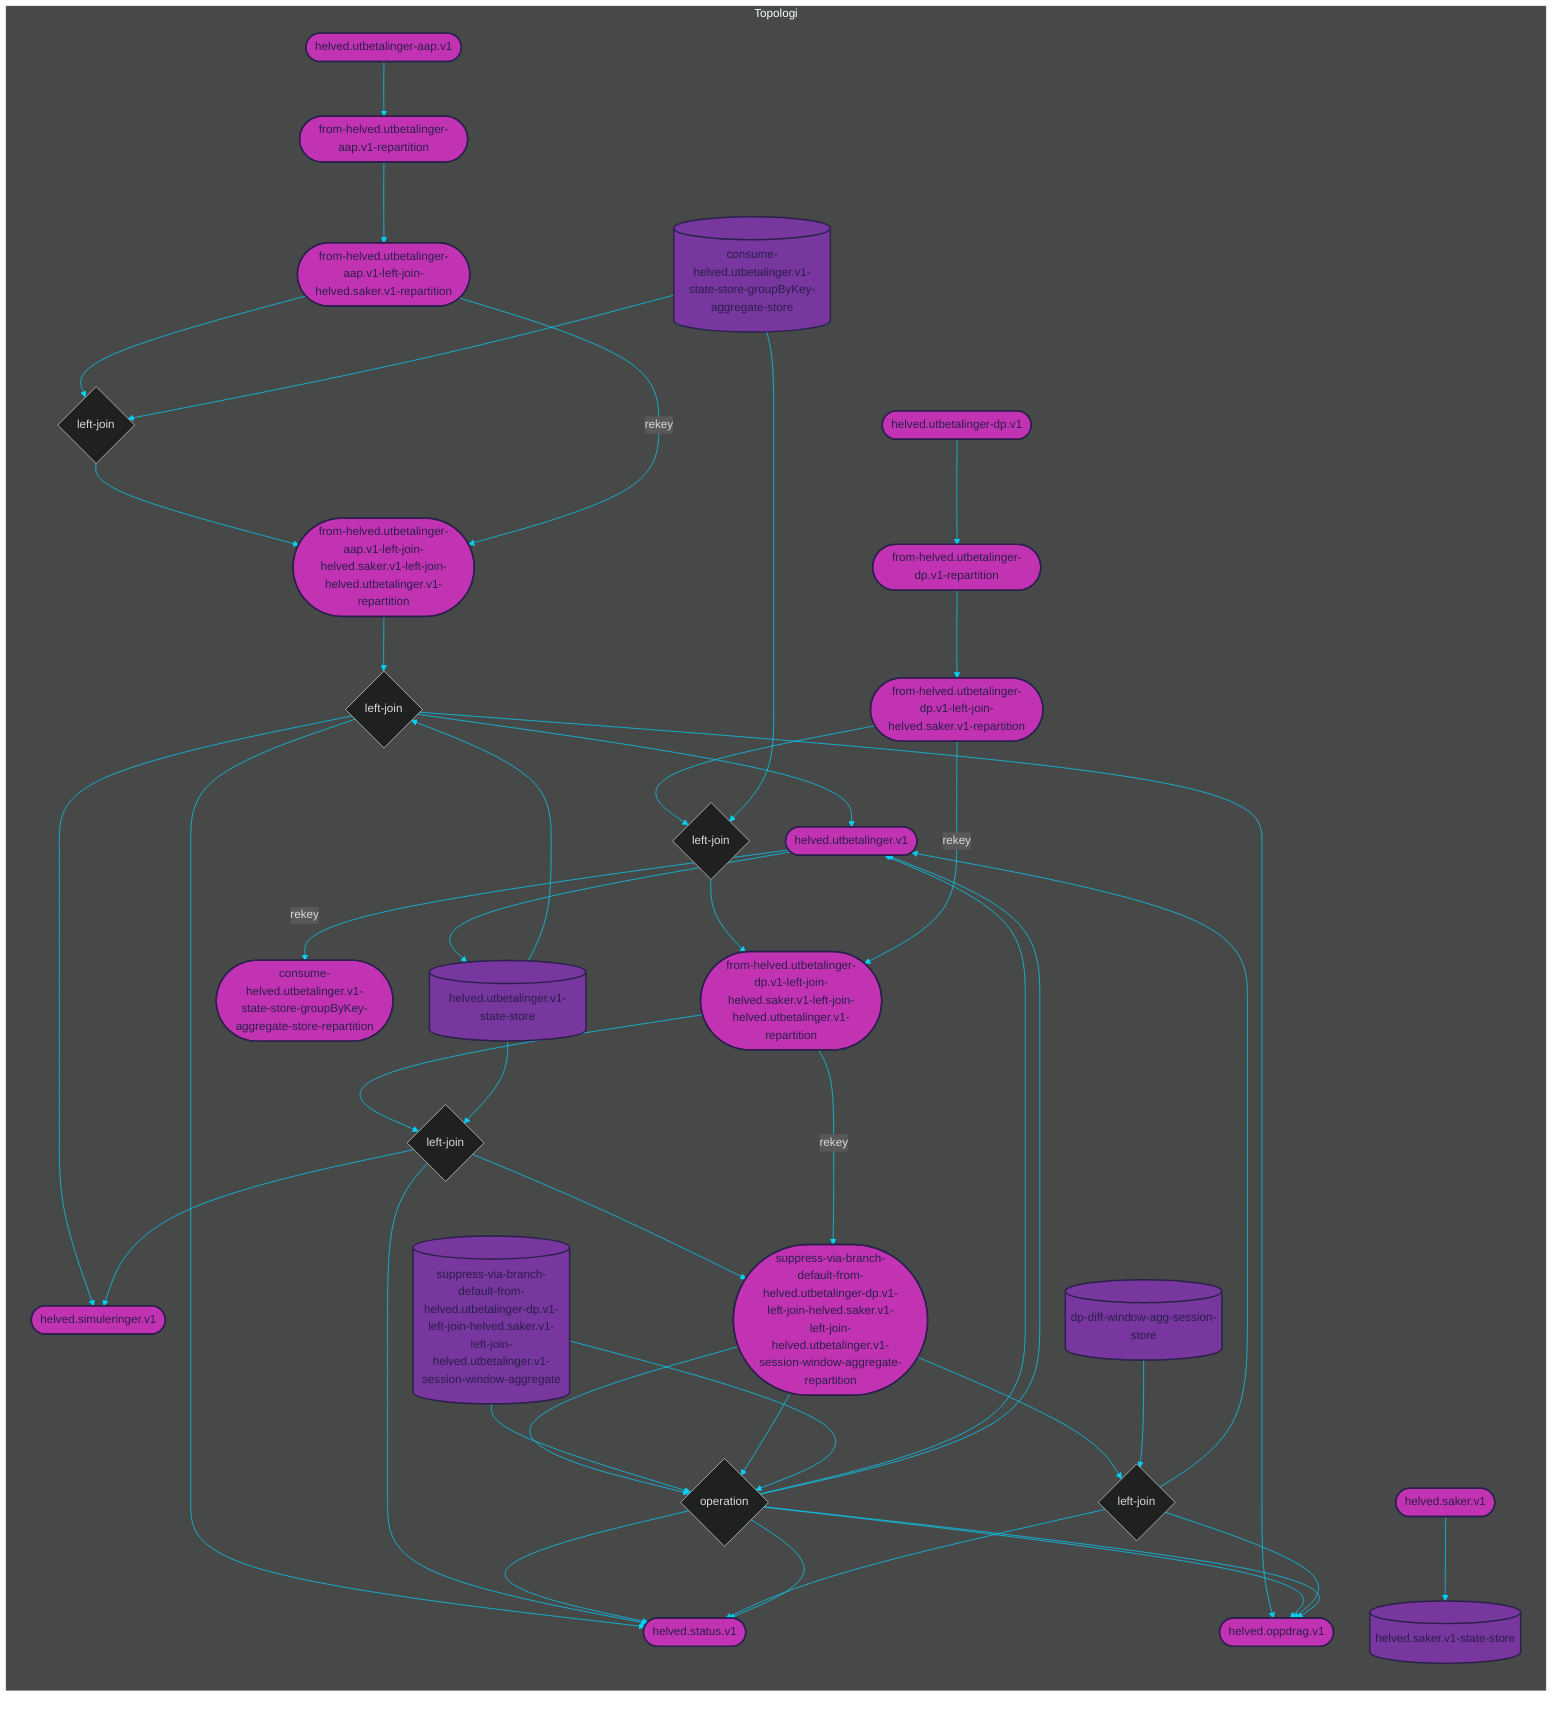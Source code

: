 %%{init: {'theme': 'dark', 'themeVariables': { 'primaryColor': '#07cff6', 'textColor': '#dad9e0', 'lineColor': '#07cff6'}}}%%

graph LR

subgraph Topologi
    %% TOPICS
    from-helved.utbetalinger-aap.v1-left-join-helved.saker.v1-left-join-helved.utbetalinger.v1-repartition([from-helved.utbetalinger-aap.v1-left-join-helved.saker.v1-left-join-helved.utbetalinger.v1-repartition])
	from-helved.utbetalinger-dp.v1-left-join-helved.saker.v1-left-join-helved.utbetalinger.v1-repartition([from-helved.utbetalinger-dp.v1-left-join-helved.saker.v1-left-join-helved.utbetalinger.v1-repartition])
	helved.utbetalinger.v1([helved.utbetalinger.v1])
	consume-helved.utbetalinger.v1-state-store-groupByKey-aggregate-store-repartition([consume-helved.utbetalinger.v1-state-store-groupByKey-aggregate-store-repartition])
	helved.oppdrag.v1([helved.oppdrag.v1])
	helved.simuleringer.v1([helved.simuleringer.v1])
	helved.status.v1([helved.status.v1])
	suppress-via-branch-default-from-helved.utbetalinger-dp.v1-left-join-helved.saker.v1-left-join-helved.utbetalinger.v1-session-window-aggregate-repartition([suppress-via-branch-default-from-helved.utbetalinger-dp.v1-left-join-helved.saker.v1-left-join-helved.utbetalinger.v1-session-window-aggregate-repartition])
	from-helved.utbetalinger-aap.v1-left-join-helved.saker.v1-repartition([from-helved.utbetalinger-aap.v1-left-join-helved.saker.v1-repartition])
	from-helved.utbetalinger-dp.v1-left-join-helved.saker.v1-repartition([from-helved.utbetalinger-dp.v1-left-join-helved.saker.v1-repartition])
	helved.saker.v1([helved.saker.v1])
	helved.utbetalinger-aap.v1([helved.utbetalinger-aap.v1])
	from-helved.utbetalinger-aap.v1-repartition([from-helved.utbetalinger-aap.v1-repartition])
	helved.utbetalinger-dp.v1([helved.utbetalinger-dp.v1])
	from-helved.utbetalinger-dp.v1-repartition([from-helved.utbetalinger-dp.v1-repartition])

    %% JOINS
    from-helved.utbetalinger-aap.v1-left-join-helved.saker.v1-left-join-helved.utbetalinger.v1{left-join}
	from-helved.utbetalinger-dp.v1-left-join-helved.saker.v1-left-join-helved.utbetalinger.v1{left-join}
	from-helved.utbetalinger-aap.v1-left-join-helved.saker.v1{left-join}
	from-helved.utbetalinger-dp.v1-left-join-helved.saker.v1{left-join}
	via-branch-default-from-helved.utbetalinger-dp.v1-left-join-helved.saker.v1-left-join-helved.utbetalinger.v1-session-window-operation-reduced{left-join}
	suppress-via-branch-default-from-helved.utbetalinger-dp.v1-left-join-helved.saker.v1-left-join-helved.utbetalinger.v1-session-window{left-join}

    %% STATE PROCESSORS
    via-branch-default-from-helved.utbetalinger-dp.v1-left-join-helved.saker.v1-left-join-helved.utbetalinger.v1-session-window-operation-reduced{operation}
    
    %% STATE STORES
    helved.utbetalinger.v1-state-store[(helved.utbetalinger.v1-state-store)]
	consume-helved.utbetalinger.v1-state-store-groupByKey-aggregate-store[(consume-helved.utbetalinger.v1-state-store-groupByKey-aggregate-store)]
	suppress-via-branch-default-from-helved.utbetalinger-dp.v1-left-join-helved.saker.v1-left-join-helved.utbetalinger.v1-session-window-aggregate[(suppress-via-branch-default-from-helved.utbetalinger-dp.v1-left-join-helved.saker.v1-left-join-helved.utbetalinger.v1-session-window-aggregate)]
	dp-diff-window-agg-session-store[(dp-diff-window-agg-session-store)]
	helved.saker.v1-state-store[(helved.saker.v1-state-store)]
    
    %% DATABASES
    
    

    %% PROCESSOR API JOBS
    
    
    %% JOIN STREAMS
    from-helved.utbetalinger-aap.v1-left-join-helved.saker.v1-left-join-helved.utbetalinger.v1-repartition --> from-helved.utbetalinger-aap.v1-left-join-helved.saker.v1-left-join-helved.utbetalinger.v1
	helved.utbetalinger.v1-state-store --> from-helved.utbetalinger-aap.v1-left-join-helved.saker.v1-left-join-helved.utbetalinger.v1
	from-helved.utbetalinger-aap.v1-left-join-helved.saker.v1-left-join-helved.utbetalinger.v1 --> helved.status.v1
	from-helved.utbetalinger-aap.v1-left-join-helved.saker.v1-left-join-helved.utbetalinger.v1 --> helved.simuleringer.v1
	from-helved.utbetalinger-aap.v1-left-join-helved.saker.v1-left-join-helved.utbetalinger.v1 --> helved.utbetalinger.v1
	from-helved.utbetalinger-aap.v1-left-join-helved.saker.v1-left-join-helved.utbetalinger.v1 --> helved.oppdrag.v1
	from-helved.utbetalinger-dp.v1-left-join-helved.saker.v1-left-join-helved.utbetalinger.v1-repartition --> from-helved.utbetalinger-dp.v1-left-join-helved.saker.v1-left-join-helved.utbetalinger.v1
	helved.utbetalinger.v1-state-store --> from-helved.utbetalinger-dp.v1-left-join-helved.saker.v1-left-join-helved.utbetalinger.v1
	from-helved.utbetalinger-dp.v1-left-join-helved.saker.v1-left-join-helved.utbetalinger.v1 --> helved.simuleringer.v1
	from-helved.utbetalinger-dp.v1-left-join-helved.saker.v1-left-join-helved.utbetalinger.v1 --> helved.status.v1
	from-helved.utbetalinger-dp.v1-left-join-helved.saker.v1-left-join-helved.utbetalinger.v1 --> suppress-via-branch-default-from-helved.utbetalinger-dp.v1-left-join-helved.saker.v1-left-join-helved.utbetalinger.v1-session-window-aggregate-repartition
	from-helved.utbetalinger-aap.v1-left-join-helved.saker.v1-repartition --> from-helved.utbetalinger-aap.v1-left-join-helved.saker.v1
	consume-helved.utbetalinger.v1-state-store-groupByKey-aggregate-store --> from-helved.utbetalinger-aap.v1-left-join-helved.saker.v1
	from-helved.utbetalinger-aap.v1-left-join-helved.saker.v1 --> from-helved.utbetalinger-aap.v1-left-join-helved.saker.v1-left-join-helved.utbetalinger.v1-repartition
	from-helved.utbetalinger-dp.v1-left-join-helved.saker.v1-repartition --> from-helved.utbetalinger-dp.v1-left-join-helved.saker.v1
	consume-helved.utbetalinger.v1-state-store-groupByKey-aggregate-store --> from-helved.utbetalinger-dp.v1-left-join-helved.saker.v1
	from-helved.utbetalinger-dp.v1-left-join-helved.saker.v1 --> from-helved.utbetalinger-dp.v1-left-join-helved.saker.v1-left-join-helved.utbetalinger.v1-repartition
	suppress-via-branch-default-from-helved.utbetalinger-dp.v1-left-join-helved.saker.v1-left-join-helved.utbetalinger.v1-session-window-aggregate-repartition --> via-branch-default-from-helved.utbetalinger-dp.v1-left-join-helved.saker.v1-left-join-helved.utbetalinger.v1-session-window-operation-reduced
	suppress-via-branch-default-from-helved.utbetalinger-dp.v1-left-join-helved.saker.v1-left-join-helved.utbetalinger.v1-session-window-aggregate --> via-branch-default-from-helved.utbetalinger-dp.v1-left-join-helved.saker.v1-left-join-helved.utbetalinger.v1-session-window-operation-reduced
	via-branch-default-from-helved.utbetalinger-dp.v1-left-join-helved.saker.v1-left-join-helved.utbetalinger.v1-session-window-operation-reduced --> helved.utbetalinger.v1
	via-branch-default-from-helved.utbetalinger-dp.v1-left-join-helved.saker.v1-left-join-helved.utbetalinger.v1-session-window-operation-reduced --> helved.oppdrag.v1
	via-branch-default-from-helved.utbetalinger-dp.v1-left-join-helved.saker.v1-left-join-helved.utbetalinger.v1-session-window-operation-reduced --> helved.status.v1
	suppress-via-branch-default-from-helved.utbetalinger-dp.v1-left-join-helved.saker.v1-left-join-helved.utbetalinger.v1-session-window-aggregate-repartition --> suppress-via-branch-default-from-helved.utbetalinger-dp.v1-left-join-helved.saker.v1-left-join-helved.utbetalinger.v1-session-window
	dp-diff-window-agg-session-store --> suppress-via-branch-default-from-helved.utbetalinger-dp.v1-left-join-helved.saker.v1-left-join-helved.utbetalinger.v1-session-window
	suppress-via-branch-default-from-helved.utbetalinger-dp.v1-left-join-helved.saker.v1-left-join-helved.utbetalinger.v1-session-window --> helved.utbetalinger.v1
	suppress-via-branch-default-from-helved.utbetalinger-dp.v1-left-join-helved.saker.v1-left-join-helved.utbetalinger.v1-session-window --> helved.oppdrag.v1
	suppress-via-branch-default-from-helved.utbetalinger-dp.v1-left-join-helved.saker.v1-left-join-helved.utbetalinger.v1-session-window --> helved.status.v1

    %% TABLE STREAMS
    helved.utbetalinger.v1 --> helved.utbetalinger.v1-state-store
	helved.saker.v1 --> helved.saker.v1-state-store

    %% JOB STREAMS
    
    
    %% BRANCH STREAMS
    

    %% REPARTITION STREAMS
    from-helved.utbetalinger-dp.v1-left-join-helved.saker.v1-left-join-helved.utbetalinger.v1-repartition --> |rekey| suppress-via-branch-default-from-helved.utbetalinger-dp.v1-left-join-helved.saker.v1-left-join-helved.utbetalinger.v1-session-window-aggregate-repartition
	helved.utbetalinger.v1 --> |rekey| consume-helved.utbetalinger.v1-state-store-groupByKey-aggregate-store-repartition
	from-helved.utbetalinger-aap.v1-left-join-helved.saker.v1-repartition --> |rekey| from-helved.utbetalinger-aap.v1-left-join-helved.saker.v1-left-join-helved.utbetalinger.v1-repartition
	from-helved.utbetalinger-dp.v1-left-join-helved.saker.v1-repartition --> |rekey| from-helved.utbetalinger-dp.v1-left-join-helved.saker.v1-left-join-helved.utbetalinger.v1-repartition
    
    %% BASIC STREAMS
    helved.utbetalinger-aap.v1 --> from-helved.utbetalinger-aap.v1-repartition
	from-helved.utbetalinger-aap.v1-repartition --> from-helved.utbetalinger-aap.v1-left-join-helved.saker.v1-repartition
	helved.utbetalinger-dp.v1 --> from-helved.utbetalinger-dp.v1-repartition
	from-helved.utbetalinger-dp.v1-repartition --> from-helved.utbetalinger-dp.v1-left-join-helved.saker.v1-repartition
    
    %% CUSTOM PROCESS STREAMS
    suppress-via-branch-default-from-helved.utbetalinger-dp.v1-left-join-helved.saker.v1-left-join-helved.utbetalinger.v1-session-window-aggregate-repartition --> via-branch-default-from-helved.utbetalinger-dp.v1-left-join-helved.saker.v1-left-join-helved.utbetalinger.v1-session-window-operation-reduced
	suppress-via-branch-default-from-helved.utbetalinger-dp.v1-left-join-helved.saker.v1-left-join-helved.utbetalinger.v1-session-window-aggregate --> via-branch-default-from-helved.utbetalinger-dp.v1-left-join-helved.saker.v1-left-join-helved.utbetalinger.v1-session-window-operation-reduced
	via-branch-default-from-helved.utbetalinger-dp.v1-left-join-helved.saker.v1-left-join-helved.utbetalinger.v1-session-window-operation-reduced --> helved.utbetalinger.v1
	via-branch-default-from-helved.utbetalinger-dp.v1-left-join-helved.saker.v1-left-join-helved.utbetalinger.v1-session-window-operation-reduced --> helved.oppdrag.v1
	via-branch-default-from-helved.utbetalinger-dp.v1-left-join-helved.saker.v1-left-join-helved.utbetalinger.v1-session-window-operation-reduced --> helved.status.v1
end

%% COLORS
%% light    #dad9e0
%% purple   #78369f
%% pink     #c233b4
%% dark     #2a204a
%% blue     #07cff6

%% STYLES
style from-helved.utbetalinger-aap.v1-left-join-helved.saker.v1-left-join-helved.utbetalinger.v1-repartition fill:#c233b4, stroke:#2a204a, stroke-width:2px, color:#2a204a
style from-helved.utbetalinger-dp.v1-left-join-helved.saker.v1-left-join-helved.utbetalinger.v1-repartition fill:#c233b4, stroke:#2a204a, stroke-width:2px, color:#2a204a
style helved.utbetalinger.v1 fill:#c233b4, stroke:#2a204a, stroke-width:2px, color:#2a204a
style consume-helved.utbetalinger.v1-state-store-groupByKey-aggregate-store-repartition fill:#c233b4, stroke:#2a204a, stroke-width:2px, color:#2a204a
style helved.oppdrag.v1 fill:#c233b4, stroke:#2a204a, stroke-width:2px, color:#2a204a
style helved.simuleringer.v1 fill:#c233b4, stroke:#2a204a, stroke-width:2px, color:#2a204a
style helved.status.v1 fill:#c233b4, stroke:#2a204a, stroke-width:2px, color:#2a204a
style suppress-via-branch-default-from-helved.utbetalinger-dp.v1-left-join-helved.saker.v1-left-join-helved.utbetalinger.v1-session-window-aggregate-repartition fill:#c233b4, stroke:#2a204a, stroke-width:2px, color:#2a204a
style from-helved.utbetalinger-aap.v1-left-join-helved.saker.v1-repartition fill:#c233b4, stroke:#2a204a, stroke-width:2px, color:#2a204a
style from-helved.utbetalinger-dp.v1-left-join-helved.saker.v1-repartition fill:#c233b4, stroke:#2a204a, stroke-width:2px, color:#2a204a
style helved.saker.v1 fill:#c233b4, stroke:#2a204a, stroke-width:2px, color:#2a204a
style helved.utbetalinger-aap.v1 fill:#c233b4, stroke:#2a204a, stroke-width:2px, color:#2a204a
style from-helved.utbetalinger-aap.v1-repartition fill:#c233b4, stroke:#2a204a, stroke-width:2px, color:#2a204a
style helved.utbetalinger-dp.v1 fill:#c233b4, stroke:#2a204a, stroke-width:2px, color:#2a204a
style from-helved.utbetalinger-dp.v1-repartition fill:#c233b4, stroke:#2a204a, stroke-width:2px, color:#2a204a
style helved.utbetalinger.v1-state-store fill:#78369f, stroke:#2a204a, stroke-width:2px, color:#2a204a
style consume-helved.utbetalinger.v1-state-store-groupByKey-aggregate-store fill:#78369f, stroke:#2a204a, stroke-width:2px, color:#2a204a
style suppress-via-branch-default-from-helved.utbetalinger-dp.v1-left-join-helved.saker.v1-left-join-helved.utbetalinger.v1-session-window-aggregate fill:#78369f, stroke:#2a204a, stroke-width:2px, color:#2a204a
style dp-diff-window-agg-session-store fill:#78369f, stroke:#2a204a, stroke-width:2px, color:#2a204a
style helved.saker.v1-state-store fill:#78369f, stroke:#2a204a, stroke-width:2px, color:#2a204a